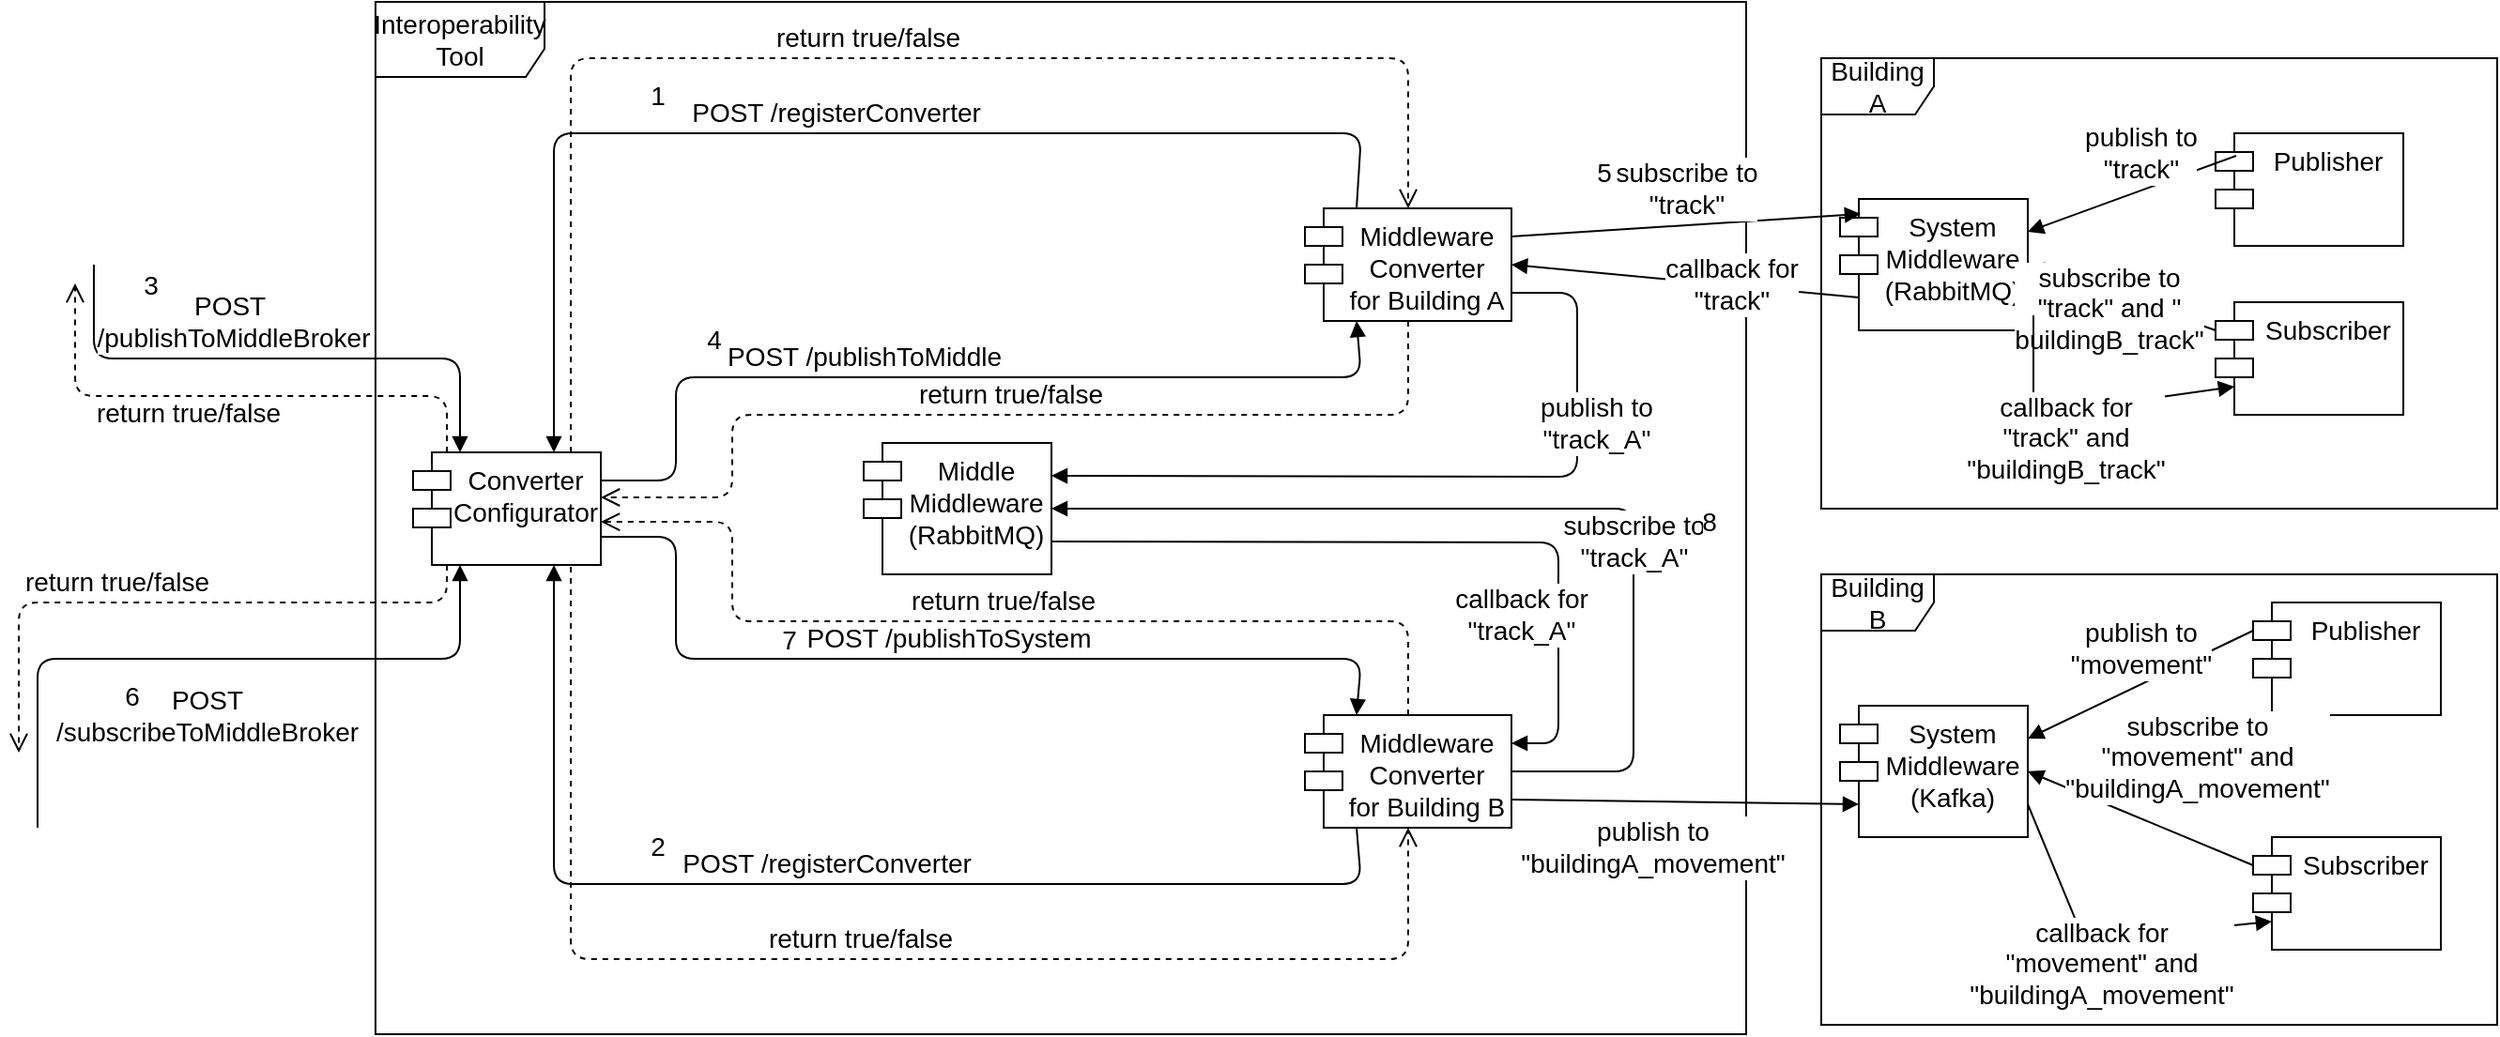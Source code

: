 <mxfile version="14.9.6" type="device"><diagram id="bObdT2nHGo8toeSTjQrN" name="Page-1"><mxGraphModel dx="2272" dy="822" grid="1" gridSize="10" guides="1" tooltips="1" connect="1" arrows="1" fold="1" page="1" pageScale="1" pageWidth="850" pageHeight="1100" math="0" shadow="0"><root><mxCell id="0"/><mxCell id="1" parent="0"/><mxCell id="o_61KwR0YGlPmPmTcX6a-1" value="Interoperability&lt;br style=&quot;font-size: 14px;&quot;&gt;Tool" style="shape=umlFrame;whiteSpace=wrap;html=1;width=90;height=40;fontSize=14;" parent="1" vertex="1"><mxGeometry x="-430" y="90" width="730" height="550" as="geometry"/></mxCell><mxCell id="o_61KwR0YGlPmPmTcX6a-2" value="Converter&#10;Configurator" style="shape=module;align=left;spacingLeft=20;align=center;verticalAlign=top;fontSize=14;" parent="1" vertex="1"><mxGeometry x="-410" y="330" width="100" height="60" as="geometry"/></mxCell><mxCell id="o_61KwR0YGlPmPmTcX6a-3" value="Middle&#10;Middleware&#10;(RabbitMQ)" style="shape=module;align=left;spacingLeft=20;align=center;verticalAlign=top;fontSize=14;" parent="1" vertex="1"><mxGeometry x="-170" y="325" width="100" height="70" as="geometry"/></mxCell><mxCell id="o_61KwR0YGlPmPmTcX6a-4" value="Middleware&#10;Converter&#10;for Building A" style="shape=module;align=left;spacingLeft=20;align=center;verticalAlign=top;fontSize=14;" parent="1" vertex="1"><mxGeometry x="65" y="200" width="110" height="60" as="geometry"/></mxCell><mxCell id="o_61KwR0YGlPmPmTcX6a-5" value="Middleware&#10;Converter&#10;for Building B" style="shape=module;align=left;spacingLeft=20;align=center;verticalAlign=top;fontSize=14;" parent="1" vertex="1"><mxGeometry x="65" y="470" width="110" height="60" as="geometry"/></mxCell><mxCell id="o_61KwR0YGlPmPmTcX6a-6" value="System&#10;Middleware&#10;(RabbitMQ)" style="shape=module;align=left;spacingLeft=20;align=center;verticalAlign=top;fontSize=14;" parent="1" vertex="1"><mxGeometry x="350" y="195" width="100" height="70" as="geometry"/></mxCell><mxCell id="o_61KwR0YGlPmPmTcX6a-7" value="System&#10;Middleware&#10;(Kafka)" style="shape=module;align=left;spacingLeft=20;align=center;verticalAlign=top;fontSize=14;" parent="1" vertex="1"><mxGeometry x="350" y="465" width="100" height="70" as="geometry"/></mxCell><mxCell id="o_61KwR0YGlPmPmTcX6a-8" value="Publisher" style="shape=module;align=left;spacingLeft=20;align=center;verticalAlign=top;fontSize=14;" parent="1" vertex="1"><mxGeometry x="550" y="160" width="100" height="60" as="geometry"/></mxCell><mxCell id="o_61KwR0YGlPmPmTcX6a-9" value="Subscriber" style="shape=module;align=left;spacingLeft=20;align=center;verticalAlign=top;fontSize=14;" parent="1" vertex="1"><mxGeometry x="550" y="250" width="100" height="60" as="geometry"/></mxCell><mxCell id="o_61KwR0YGlPmPmTcX6a-10" value="Subscriber" style="shape=module;align=left;spacingLeft=20;align=center;verticalAlign=top;fontSize=14;" parent="1" vertex="1"><mxGeometry x="570" y="535" width="100" height="60" as="geometry"/></mxCell><mxCell id="o_61KwR0YGlPmPmTcX6a-11" value="POST /registerConverter" style="html=1;verticalAlign=bottom;endArrow=block;entryX=0.75;entryY=0;entryDx=0;entryDy=0;exitX=0.25;exitY=0;exitDx=0;exitDy=0;fontSize=14;" parent="1" source="o_61KwR0YGlPmPmTcX6a-4" target="o_61KwR0YGlPmPmTcX6a-2" edge="1"><mxGeometry width="80" relative="1" as="geometry"><mxPoint x="40" y="220" as="sourcePoint"/><mxPoint x="120" y="220" as="targetPoint"/><Array as="points"><mxPoint x="95" y="160"/><mxPoint x="-335" y="160"/></Array></mxGeometry></mxCell><mxCell id="o_61KwR0YGlPmPmTcX6a-17" value="1" style="edgeLabel;html=1;align=center;verticalAlign=middle;resizable=0;points=[];fontSize=14;" parent="o_61KwR0YGlPmPmTcX6a-11" vertex="1" connectable="0"><mxGeometry x="0.263" relative="1" as="geometry"><mxPoint x="-11" y="-20" as="offset"/></mxGeometry></mxCell><mxCell id="o_61KwR0YGlPmPmTcX6a-12" value="return true/false" style="html=1;verticalAlign=bottom;endArrow=open;dashed=1;endSize=8;entryX=0.5;entryY=0;entryDx=0;entryDy=0;exitX=0.84;exitY=0;exitDx=0;exitDy=0;exitPerimeter=0;fontSize=14;" parent="1" source="o_61KwR0YGlPmPmTcX6a-2" target="o_61KwR0YGlPmPmTcX6a-4" edge="1"><mxGeometry relative="1" as="geometry"><mxPoint x="120" y="220" as="sourcePoint"/><mxPoint x="40" y="220" as="targetPoint"/><Array as="points"><mxPoint x="-326" y="120"/><mxPoint x="120" y="120"/></Array></mxGeometry></mxCell><mxCell id="o_61KwR0YGlPmPmTcX6a-13" value="POST /registerConverter" style="html=1;verticalAlign=bottom;endArrow=block;exitX=0.25;exitY=1;exitDx=0;exitDy=0;entryX=0.75;entryY=1;entryDx=0;entryDy=0;fontSize=14;" parent="1" source="o_61KwR0YGlPmPmTcX6a-5" target="o_61KwR0YGlPmPmTcX6a-2" edge="1"><mxGeometry width="80" relative="1" as="geometry"><mxPoint x="40" y="220" as="sourcePoint"/><mxPoint x="120" y="220" as="targetPoint"/><Array as="points"><mxPoint x="95" y="560"/><mxPoint x="-335" y="560"/></Array></mxGeometry></mxCell><mxCell id="o_61KwR0YGlPmPmTcX6a-18" value="2" style="edgeLabel;html=1;align=center;verticalAlign=middle;resizable=0;points=[];fontSize=14;" parent="o_61KwR0YGlPmPmTcX6a-13" vertex="1" connectable="0"><mxGeometry x="0.248" y="-1" relative="1" as="geometry"><mxPoint x="-12" y="-19" as="offset"/></mxGeometry></mxCell><mxCell id="o_61KwR0YGlPmPmTcX6a-14" value="return true/false" style="html=1;verticalAlign=bottom;endArrow=open;dashed=1;endSize=8;exitX=0.84;exitY=1.017;exitDx=0;exitDy=0;entryX=0.5;entryY=1;entryDx=0;entryDy=0;exitPerimeter=0;fontSize=14;" parent="1" source="o_61KwR0YGlPmPmTcX6a-2" target="o_61KwR0YGlPmPmTcX6a-5" edge="1"><mxGeometry relative="1" as="geometry"><mxPoint x="120" y="220" as="sourcePoint"/><mxPoint x="40" y="220" as="targetPoint"/><Array as="points"><mxPoint x="-326" y="600"/><mxPoint x="120" y="600"/></Array></mxGeometry></mxCell><mxCell id="o_61KwR0YGlPmPmTcX6a-19" value="POST&amp;nbsp;&lt;br style=&quot;font-size: 14px;&quot;&gt;/publishToMiddleBroker" style="html=1;verticalAlign=bottom;endArrow=block;entryX=0.25;entryY=0;entryDx=0;entryDy=0;fontSize=14;" parent="1" target="o_61KwR0YGlPmPmTcX6a-2" edge="1"><mxGeometry x="-0.158" width="80" relative="1" as="geometry"><mxPoint x="-580" y="230" as="sourcePoint"/><mxPoint x="-392" y="330" as="targetPoint"/><Array as="points"><mxPoint x="-580" y="280"/><mxPoint x="-385" y="280"/></Array><mxPoint as="offset"/></mxGeometry></mxCell><mxCell id="o_61KwR0YGlPmPmTcX6a-20" value="3" style="edgeLabel;html=1;align=center;verticalAlign=middle;resizable=0;points=[];fontSize=14;rotation=0;" parent="o_61KwR0YGlPmPmTcX6a-19" vertex="1" connectable="0"><mxGeometry x="-0.837" relative="1" as="geometry"><mxPoint x="30" y="-13" as="offset"/></mxGeometry></mxCell><mxCell id="o_61KwR0YGlPmPmTcX6a-21" value="return true/false" style="html=1;verticalAlign=bottom;endArrow=open;dashed=1;endSize=8;exitX=0.18;exitY=0;exitDx=0;exitDy=0;exitPerimeter=0;fontSize=14;" parent="1" source="o_61KwR0YGlPmPmTcX6a-2" edge="1"><mxGeometry x="0.167" y="20" relative="1" as="geometry"><mxPoint x="-320" y="210" as="sourcePoint"/><mxPoint x="-590" y="240" as="targetPoint"/><Array as="points"><mxPoint x="-392" y="300"/><mxPoint x="-590" y="300"/></Array><mxPoint as="offset"/></mxGeometry></mxCell><mxCell id="o_61KwR0YGlPmPmTcX6a-22" value="POST&lt;br style=&quot;font-size: 14px;&quot;&gt;/subscribeToMiddleBroker" style="html=1;verticalAlign=bottom;endArrow=block;entryX=0.25;entryY=1;entryDx=0;entryDy=0;fontSize=14;" parent="1" target="o_61KwR0YGlPmPmTcX6a-2" edge="1"><mxGeometry x="-0.014" y="-50" width="80" relative="1" as="geometry"><mxPoint x="-610" y="530" as="sourcePoint"/><mxPoint x="-320" y="210" as="targetPoint"/><Array as="points"><mxPoint x="-610" y="530"/><mxPoint x="-610" y="440"/><mxPoint x="-385" y="440"/></Array><mxPoint as="offset"/></mxGeometry></mxCell><mxCell id="o_61KwR0YGlPmPmTcX6a-23" value="6" style="edgeLabel;html=1;align=center;verticalAlign=middle;resizable=0;points=[];fontSize=14;" parent="o_61KwR0YGlPmPmTcX6a-22" vertex="1" connectable="0"><mxGeometry x="-0.433" y="-1" relative="1" as="geometry"><mxPoint x="36" y="19" as="offset"/></mxGeometry></mxCell><mxCell id="o_61KwR0YGlPmPmTcX6a-24" value="return true/false" style="html=1;verticalAlign=bottom;endArrow=open;dashed=1;endSize=8;exitX=0.18;exitY=1;exitDx=0;exitDy=0;exitPerimeter=0;fontSize=14;" parent="1" source="o_61KwR0YGlPmPmTcX6a-2" edge="1"><mxGeometry x="0.195" relative="1" as="geometry"><mxPoint x="-320" y="190" as="sourcePoint"/><mxPoint x="-620" y="490" as="targetPoint"/><Array as="points"><mxPoint x="-392" y="410"/><mxPoint x="-620" y="410"/></Array><mxPoint as="offset"/></mxGeometry></mxCell><mxCell id="o_61KwR0YGlPmPmTcX6a-25" value="POST /publishToMiddle" style="html=1;verticalAlign=bottom;endArrow=block;entryX=0.25;entryY=1;entryDx=0;entryDy=0;exitX=1;exitY=0.25;exitDx=0;exitDy=0;fontSize=14;" parent="1" source="o_61KwR0YGlPmPmTcX6a-2" target="o_61KwR0YGlPmPmTcX6a-4" edge="1"><mxGeometry x="-0.204" width="80" relative="1" as="geometry"><mxPoint x="-400" y="390" as="sourcePoint"/><mxPoint x="-320" y="390" as="targetPoint"/><Array as="points"><mxPoint x="-270" y="345"/><mxPoint x="-270" y="290"/><mxPoint x="95" y="290"/></Array><mxPoint as="offset"/></mxGeometry></mxCell><mxCell id="o_61KwR0YGlPmPmTcX6a-26" value="4" style="edgeLabel;html=1;align=center;verticalAlign=middle;resizable=0;points=[];fontSize=14;" parent="o_61KwR0YGlPmPmTcX6a-25" vertex="1" connectable="0"><mxGeometry x="-0.506" y="1" relative="1" as="geometry"><mxPoint x="-6" y="-19" as="offset"/></mxGeometry></mxCell><mxCell id="o_61KwR0YGlPmPmTcX6a-27" value="return true/false" style="html=1;verticalAlign=bottom;endArrow=open;dashed=1;endSize=8;entryX=1;entryY=0.4;entryDx=0;entryDy=0;exitX=0.5;exitY=1;exitDx=0;exitDy=0;entryPerimeter=0;fontSize=14;" parent="1" source="o_61KwR0YGlPmPmTcX6a-4" target="o_61KwR0YGlPmPmTcX6a-2" edge="1"><mxGeometry relative="1" as="geometry"><mxPoint x="-320" y="390" as="sourcePoint"/><mxPoint x="-400" y="390" as="targetPoint"/><Array as="points"><mxPoint x="120" y="310"/><mxPoint x="-240" y="310"/><mxPoint x="-240" y="354"/></Array></mxGeometry></mxCell><mxCell id="o_61KwR0YGlPmPmTcX6a-28" value="POST /publishToSystem" style="html=1;verticalAlign=bottom;endArrow=block;entryX=0.25;entryY=0;entryDx=0;entryDy=0;exitX=1;exitY=0.75;exitDx=0;exitDy=0;fontSize=14;" parent="1" source="o_61KwR0YGlPmPmTcX6a-2" target="o_61KwR0YGlPmPmTcX6a-5" edge="1"><mxGeometry width="80" relative="1" as="geometry"><mxPoint x="-400" y="390" as="sourcePoint"/><mxPoint x="-320" y="390" as="targetPoint"/><Array as="points"><mxPoint x="-270" y="375"/><mxPoint x="-270" y="440"/><mxPoint x="95" y="440"/></Array></mxGeometry></mxCell><mxCell id="o_61KwR0YGlPmPmTcX6a-29" value="7" style="edgeLabel;html=1;align=center;verticalAlign=middle;resizable=0;points=[];fontSize=14;" parent="o_61KwR0YGlPmPmTcX6a-28" vertex="1" connectable="0"><mxGeometry x="-0.34" y="-1" relative="1" as="geometry"><mxPoint y="-11" as="offset"/></mxGeometry></mxCell><mxCell id="o_61KwR0YGlPmPmTcX6a-30" value="return true/false" style="html=1;verticalAlign=bottom;endArrow=open;dashed=1;endSize=8;exitX=0.5;exitY=0;exitDx=0;exitDy=0;entryX=1;entryY=0.617;entryDx=0;entryDy=0;entryPerimeter=0;fontSize=14;" parent="1" source="o_61KwR0YGlPmPmTcX6a-5" target="o_61KwR0YGlPmPmTcX6a-2" edge="1"><mxGeometry relative="1" as="geometry"><mxPoint x="-320" y="390" as="sourcePoint"/><mxPoint x="-400" y="390" as="targetPoint"/><Array as="points"><mxPoint x="120" y="420"/><mxPoint x="-240" y="420"/><mxPoint x="-240" y="367"/></Array></mxGeometry></mxCell><mxCell id="o_61KwR0YGlPmPmTcX6a-31" value="subscribe to&lt;br style=&quot;font-size: 14px;&quot;&gt;&quot;track&quot;" style="html=1;verticalAlign=bottom;endArrow=block;exitX=1;exitY=0.25;exitDx=0;exitDy=0;entryX=0.11;entryY=0.114;entryDx=0;entryDy=0;entryPerimeter=0;fontSize=14;" parent="1" source="o_61KwR0YGlPmPmTcX6a-4" target="o_61KwR0YGlPmPmTcX6a-6" edge="1"><mxGeometry width="80" relative="1" as="geometry"><mxPoint x="70" y="390" as="sourcePoint"/><mxPoint x="330" y="360" as="targetPoint"/></mxGeometry></mxCell><mxCell id="o_61KwR0YGlPmPmTcX6a-44" value="5" style="edgeLabel;html=1;align=center;verticalAlign=middle;resizable=0;points=[];fontSize=14;" parent="o_61KwR0YGlPmPmTcX6a-31" vertex="1" connectable="0"><mxGeometry x="-0.404" y="-2" relative="1" as="geometry"><mxPoint x="-7" y="-33" as="offset"/></mxGeometry></mxCell><mxCell id="o_61KwR0YGlPmPmTcX6a-32" value="callback for&lt;br style=&quot;font-size: 14px;&quot;&gt;&quot;track&quot;" style="html=1;verticalAlign=bottom;endArrow=block;exitX=0;exitY=0.75;exitDx=10;exitDy=0;exitPerimeter=0;entryX=1;entryY=0.5;entryDx=0;entryDy=0;fontSize=14;" parent="1" source="o_61KwR0YGlPmPmTcX6a-6" target="o_61KwR0YGlPmPmTcX6a-4" edge="1"><mxGeometry x="-0.281" y="19" width="80" relative="1" as="geometry"><mxPoint x="70" y="380" as="sourcePoint"/><mxPoint x="150" y="380" as="targetPoint"/><mxPoint as="offset"/></mxGeometry></mxCell><mxCell id="o_61KwR0YGlPmPmTcX6a-33" value="publish to&lt;br style=&quot;font-size: 14px;&quot;&gt;&quot;track_A&quot;" style="html=1;verticalAlign=bottom;endArrow=block;exitX=1;exitY=0.75;exitDx=0;exitDy=0;entryX=1;entryY=0.25;entryDx=0;entryDy=0;fontSize=14;" parent="1" source="o_61KwR0YGlPmPmTcX6a-4" target="o_61KwR0YGlPmPmTcX6a-3" edge="1"><mxGeometry x="-0.402" y="10" width="80" relative="1" as="geometry"><mxPoint x="70" y="370" as="sourcePoint"/><mxPoint x="150" y="370" as="targetPoint"/><Array as="points"><mxPoint x="210" y="245"/><mxPoint x="210" y="343"/></Array><mxPoint as="offset"/></mxGeometry></mxCell><mxCell id="o_61KwR0YGlPmPmTcX6a-34" value="publish to&lt;br style=&quot;font-size: 14px;&quot;&gt;&quot;buildingA_movement&quot;" style="html=1;verticalAlign=bottom;endArrow=block;exitX=1;exitY=0.75;exitDx=0;exitDy=0;entryX=0;entryY=0.75;entryDx=10;entryDy=0;entryPerimeter=0;fontSize=14;" parent="1" source="o_61KwR0YGlPmPmTcX6a-5" target="o_61KwR0YGlPmPmTcX6a-7" edge="1"><mxGeometry x="-0.183" y="-44" width="80" relative="1" as="geometry"><mxPoint x="70" y="360" as="sourcePoint"/><mxPoint x="150" y="360" as="targetPoint"/><mxPoint as="offset"/></mxGeometry></mxCell><mxCell id="o_61KwR0YGlPmPmTcX6a-35" value="subscribe to&lt;br style=&quot;font-size: 14px;&quot;&gt;&quot;track_A&quot;" style="html=1;verticalAlign=bottom;endArrow=block;exitX=1;exitY=0.5;exitDx=0;exitDy=0;entryX=1;entryY=0.5;entryDx=0;entryDy=0;fontSize=14;" parent="1" source="o_61KwR0YGlPmPmTcX6a-5" target="o_61KwR0YGlPmPmTcX6a-3" edge="1"><mxGeometry x="-0.346" width="80" relative="1" as="geometry"><mxPoint x="70" y="340" as="sourcePoint"/><mxPoint x="230" y="400" as="targetPoint"/><Array as="points"><mxPoint x="240" y="500"/><mxPoint x="240" y="360"/></Array><mxPoint as="offset"/></mxGeometry></mxCell><mxCell id="o_61KwR0YGlPmPmTcX6a-45" value="8" style="edgeLabel;html=1;align=center;verticalAlign=middle;resizable=0;points=[];fontSize=14;" parent="o_61KwR0YGlPmPmTcX6a-35" vertex="1" connectable="0"><mxGeometry x="-0.389" relative="1" as="geometry"><mxPoint x="40" y="-41" as="offset"/></mxGeometry></mxCell><mxCell id="o_61KwR0YGlPmPmTcX6a-36" value="callback for&lt;br style=&quot;font-size: 14px;&quot;&gt;&quot;track_A&quot;" style="html=1;verticalAlign=bottom;endArrow=block;exitX=1;exitY=0.75;exitDx=0;exitDy=0;entryX=1;entryY=0.25;entryDx=0;entryDy=0;fontSize=14;" parent="1" source="o_61KwR0YGlPmPmTcX6a-3" target="o_61KwR0YGlPmPmTcX6a-5" edge="1"><mxGeometry x="0.631" y="-20" width="80" relative="1" as="geometry"><mxPoint x="70" y="330" as="sourcePoint"/><mxPoint x="150" y="330" as="targetPoint"/><Array as="points"><mxPoint x="200" y="378"/><mxPoint x="200" y="485"/></Array><mxPoint as="offset"/></mxGeometry></mxCell><mxCell id="o_61KwR0YGlPmPmTcX6a-37" value="publish to&lt;br style=&quot;font-size: 14px;&quot;&gt;&quot;track&quot;" style="html=1;verticalAlign=bottom;endArrow=block;exitX=0.11;exitY=0.2;exitDx=0;exitDy=0;exitPerimeter=0;entryX=1;entryY=0.25;entryDx=0;entryDy=0;fontSize=14;" parent="1" source="o_61KwR0YGlPmPmTcX6a-8" target="o_61KwR0YGlPmPmTcX6a-6" edge="1"><mxGeometry x="-0.085" y="-1" width="80" relative="1" as="geometry"><mxPoint x="70" y="320" as="sourcePoint"/><mxPoint x="150" y="320" as="targetPoint"/><mxPoint as="offset"/></mxGeometry></mxCell><mxCell id="o_61KwR0YGlPmPmTcX6a-38" value="subscribe to&lt;br style=&quot;font-size: 14px;&quot;&gt;&quot;track&quot; and &quot;&lt;br style=&quot;font-size: 14px;&quot;&gt;buildingB_track&quot;" style="html=1;verticalAlign=bottom;endArrow=block;entryX=1;entryY=0.5;entryDx=0;entryDy=0;startArrow=none;exitX=0;exitY=0;exitDx=0;exitDy=15;exitPerimeter=0;fontSize=14;" parent="1" source="o_61KwR0YGlPmPmTcX6a-9" target="o_61KwR0YGlPmPmTcX6a-6" edge="1"><mxGeometry x="-0.09" y="34" width="80" relative="1" as="geometry"><mxPoint x="500" y="230" as="sourcePoint"/><mxPoint x="150" y="300" as="targetPoint"/><mxPoint as="offset"/></mxGeometry></mxCell><mxCell id="o_61KwR0YGlPmPmTcX6a-39" value="callback for&lt;br style=&quot;font-size: 14px;&quot;&gt;&quot;track&quot; and&lt;br style=&quot;font-size: 14px;&quot;&gt;&quot;buildingB_track&quot;" style="html=1;verticalAlign=bottom;endArrow=block;entryX=0;entryY=0.75;entryDx=10;entryDy=0;entryPerimeter=0;exitX=1.03;exitY=0.886;exitDx=0;exitDy=0;exitPerimeter=0;fontSize=14;" parent="1" source="o_61KwR0YGlPmPmTcX6a-6" target="o_61KwR0YGlPmPmTcX6a-9" edge="1"><mxGeometry x="-0.202" y="-42" width="80" relative="1" as="geometry"><mxPoint x="70" y="290" as="sourcePoint"/><mxPoint x="150" y="290" as="targetPoint"/><mxPoint as="offset"/><Array as="points"><mxPoint x="453" y="310"/></Array></mxGeometry></mxCell><mxCell id="o_61KwR0YGlPmPmTcX6a-41" value="callback for&lt;br style=&quot;font-size: 14px;&quot;&gt;&quot;movement&quot; and&lt;br style=&quot;font-size: 14px;&quot;&gt;&quot;buildingA_movement&quot;" style="html=1;verticalAlign=bottom;endArrow=block;exitX=1;exitY=0.75;exitDx=0;exitDy=0;entryX=0;entryY=0.75;entryDx=10;entryDy=0;entryPerimeter=0;fontSize=14;" parent="1" source="o_61KwR0YGlPmPmTcX6a-7" target="o_61KwR0YGlPmPmTcX6a-10" edge="1"><mxGeometry x="-0.072" y="-42" width="80" relative="1" as="geometry"><mxPoint x="70" y="260" as="sourcePoint"/><mxPoint x="150" y="260" as="targetPoint"/><mxPoint y="-1" as="offset"/><Array as="points"><mxPoint x="480" y="590"/></Array></mxGeometry></mxCell><mxCell id="2vtjKUnhBY6Q2lL93XOD-5" value="Publisher" style="shape=module;align=left;spacingLeft=20;align=center;verticalAlign=top;fontSize=14;" parent="1" vertex="1"><mxGeometry x="570" y="410" width="100" height="60" as="geometry"/></mxCell><mxCell id="2vtjKUnhBY6Q2lL93XOD-6" value="subscribe to&lt;br style=&quot;font-size: 14px;&quot;&gt;&quot;movement&quot; and&lt;br style=&quot;font-size: 14px;&quot;&gt;&quot;buildingA_movement&quot;" style="html=1;verticalAlign=bottom;endArrow=block;entryX=1;entryY=0.5;entryDx=0;entryDy=0;exitX=0;exitY=0;exitDx=0;exitDy=15;exitPerimeter=0;startArrow=none;fontSize=14;" parent="1" source="o_61KwR0YGlPmPmTcX6a-10" target="o_61KwR0YGlPmPmTcX6a-7" edge="1"><mxGeometry x="-0.396" y="-16" width="80" relative="1" as="geometry"><mxPoint x="450" y="700" as="sourcePoint"/><mxPoint x="530" y="700" as="targetPoint"/><mxPoint as="offset"/></mxGeometry></mxCell><mxCell id="2vtjKUnhBY6Q2lL93XOD-7" value="publish to&lt;br style=&quot;font-size: 14px;&quot;&gt;&quot;movement&quot;" style="html=1;verticalAlign=bottom;endArrow=block;exitX=0;exitY=0;exitDx=0;exitDy=15;exitPerimeter=0;entryX=1;entryY=0.25;entryDx=0;entryDy=0;fontSize=14;" parent="1" source="2vtjKUnhBY6Q2lL93XOD-5" target="o_61KwR0YGlPmPmTcX6a-7" edge="1"><mxGeometry width="80" relative="1" as="geometry"><mxPoint x="370" y="670" as="sourcePoint"/><mxPoint x="450" y="670" as="targetPoint"/></mxGeometry></mxCell><mxCell id="2vtjKUnhBY6Q2lL93XOD-1" value="Building A" style="shape=umlFrame;whiteSpace=wrap;html=1;fontSize=14;" parent="1" vertex="1"><mxGeometry x="340" y="120" width="360" height="240" as="geometry"/></mxCell><mxCell id="2vtjKUnhBY6Q2lL93XOD-3" value="Building B" style="shape=umlFrame;whiteSpace=wrap;html=1;fontSize=14;" parent="1" vertex="1"><mxGeometry x="340" y="395" width="360" height="240" as="geometry"/></mxCell></root></mxGraphModel></diagram></mxfile>